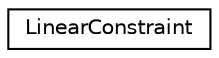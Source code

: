 digraph "Graphical Class Hierarchy"
{
 // LATEX_PDF_SIZE
  edge [fontname="Helvetica",fontsize="10",labelfontname="Helvetica",labelfontsize="10"];
  node [fontname="Helvetica",fontsize="10",shape=record];
  rankdir="LR";
  Node0 [label="LinearConstraint",height=0.2,width=0.4,color="black", fillcolor="white", style="filled",URL="$structoperations__research_1_1sat_1_1_linear_constraint.html",tooltip=" "];
}
